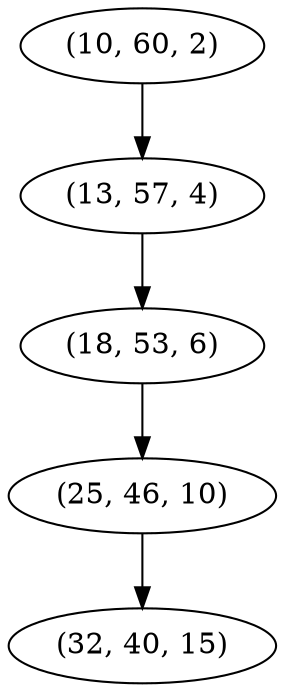 digraph tree {
    "(10, 60, 2)";
    "(13, 57, 4)";
    "(18, 53, 6)";
    "(25, 46, 10)";
    "(32, 40, 15)";
    "(10, 60, 2)" -> "(13, 57, 4)";
    "(13, 57, 4)" -> "(18, 53, 6)";
    "(18, 53, 6)" -> "(25, 46, 10)";
    "(25, 46, 10)" -> "(32, 40, 15)";
}
